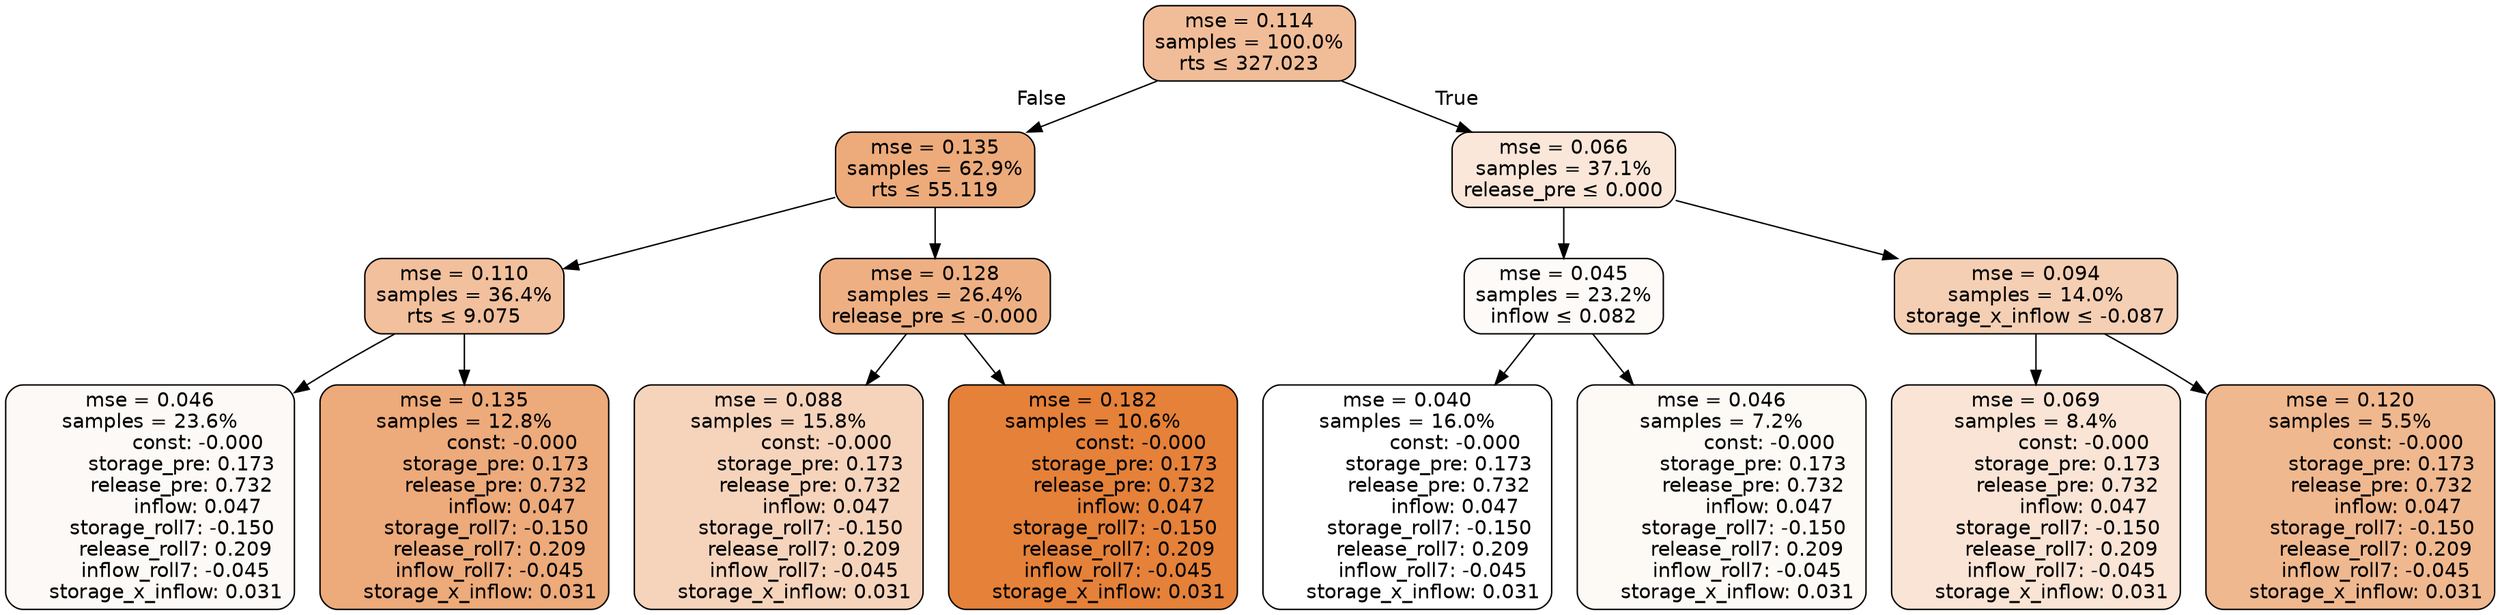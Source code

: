 digraph tree {
node [shape=rectangle, style="filled, rounded", color="black", fontname=helvetica] ;
edge [fontname=helvetica] ;
	"0" [label="mse = 0.114
samples = 100.0%
rts &le; 327.023", fillcolor="#f1bd98"]
	"1" [label="mse = 0.135
samples = 62.9%
rts &le; 55.119", fillcolor="#edab7b"]
	"2" [label="mse = 0.110
samples = 36.4%
rts &le; 9.075", fillcolor="#f2c09d"]
	"3" [label="mse = 0.046
samples = 23.6%
               const: -0.000
          storage_pre: 0.173
          release_pre: 0.732
               inflow: 0.047
       storage_roll7: -0.150
        release_roll7: 0.209
        inflow_roll7: -0.045
     storage_x_inflow: 0.031", fillcolor="#fdf9f6"]
	"4" [label="mse = 0.135
samples = 12.8%
               const: -0.000
          storage_pre: 0.173
          release_pre: 0.732
               inflow: 0.047
       storage_roll7: -0.150
        release_roll7: 0.209
        inflow_roll7: -0.045
     storage_x_inflow: 0.031", fillcolor="#edaa7a"]
	"5" [label="mse = 0.128
samples = 26.4%
release_pre &le; -0.000", fillcolor="#eeb083"]
	"6" [label="mse = 0.088
samples = 15.8%
               const: -0.000
          storage_pre: 0.173
          release_pre: 0.732
               inflow: 0.047
       storage_roll7: -0.150
        release_roll7: 0.209
        inflow_roll7: -0.045
     storage_x_inflow: 0.031", fillcolor="#f6d4bc"]
	"7" [label="mse = 0.182
samples = 10.6%
               const: -0.000
          storage_pre: 0.173
          release_pre: 0.732
               inflow: 0.047
       storage_roll7: -0.150
        release_roll7: 0.209
        inflow_roll7: -0.045
     storage_x_inflow: 0.031", fillcolor="#e58139"]
	"8" [label="mse = 0.066
samples = 37.1%
release_pre &le; 0.000", fillcolor="#fae7d9"]
	"9" [label="mse = 0.045
samples = 23.2%
inflow &le; 0.082", fillcolor="#fefaf8"]
	"10" [label="mse = 0.040
samples = 16.0%
               const: -0.000
          storage_pre: 0.173
          release_pre: 0.732
               inflow: 0.047
       storage_roll7: -0.150
        release_roll7: 0.209
        inflow_roll7: -0.045
     storage_x_inflow: 0.031", fillcolor="#ffffff"]
	"11" [label="mse = 0.046
samples = 7.2%
               const: -0.000
          storage_pre: 0.173
          release_pre: 0.732
               inflow: 0.047
       storage_roll7: -0.150
        release_roll7: 0.209
        inflow_roll7: -0.045
     storage_x_inflow: 0.031", fillcolor="#fdf9f5"]
	"12" [label="mse = 0.094
samples = 14.0%
storage_x_inflow &le; -0.087", fillcolor="#f5cfb4"]
	"13" [label="mse = 0.069
samples = 8.4%
               const: -0.000
          storage_pre: 0.173
          release_pre: 0.732
               inflow: 0.047
       storage_roll7: -0.150
        release_roll7: 0.209
        inflow_roll7: -0.045
     storage_x_inflow: 0.031", fillcolor="#f9e4d5"]
	"14" [label="mse = 0.120
samples = 5.5%
               const: -0.000
          storage_pre: 0.173
          release_pre: 0.732
               inflow: 0.047
       storage_roll7: -0.150
        release_roll7: 0.209
        inflow_roll7: -0.045
     storage_x_inflow: 0.031", fillcolor="#f0b88f"]

	"0" -> "1" [labeldistance=2.5, labelangle=45, headlabel="False"]
	"1" -> "2"
	"2" -> "3"
	"2" -> "4"
	"1" -> "5"
	"5" -> "6"
	"5" -> "7"
	"0" -> "8" [labeldistance=2.5, labelangle=-45, headlabel="True"]
	"8" -> "9"
	"9" -> "10"
	"9" -> "11"
	"8" -> "12"
	"12" -> "13"
	"12" -> "14"
}